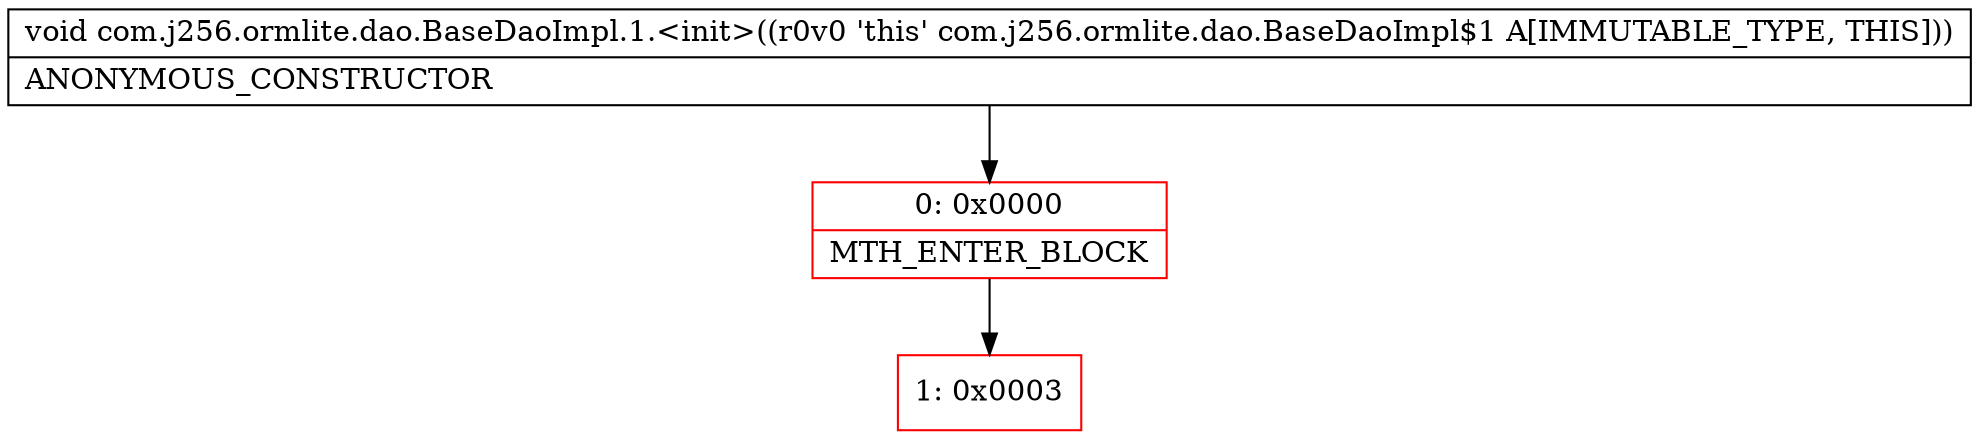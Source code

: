 digraph "CFG forcom.j256.ormlite.dao.BaseDaoImpl.1.\<init\>()V" {
subgraph cluster_Region_231546669 {
label = "R(0)";
node [shape=record,color=blue];
}
Node_0 [shape=record,color=red,label="{0\:\ 0x0000|MTH_ENTER_BLOCK\l}"];
Node_1 [shape=record,color=red,label="{1\:\ 0x0003}"];
MethodNode[shape=record,label="{void com.j256.ormlite.dao.BaseDaoImpl.1.\<init\>((r0v0 'this' com.j256.ormlite.dao.BaseDaoImpl$1 A[IMMUTABLE_TYPE, THIS]))  | ANONYMOUS_CONSTRUCTOR\l}"];
MethodNode -> Node_0;
Node_0 -> Node_1;
}

